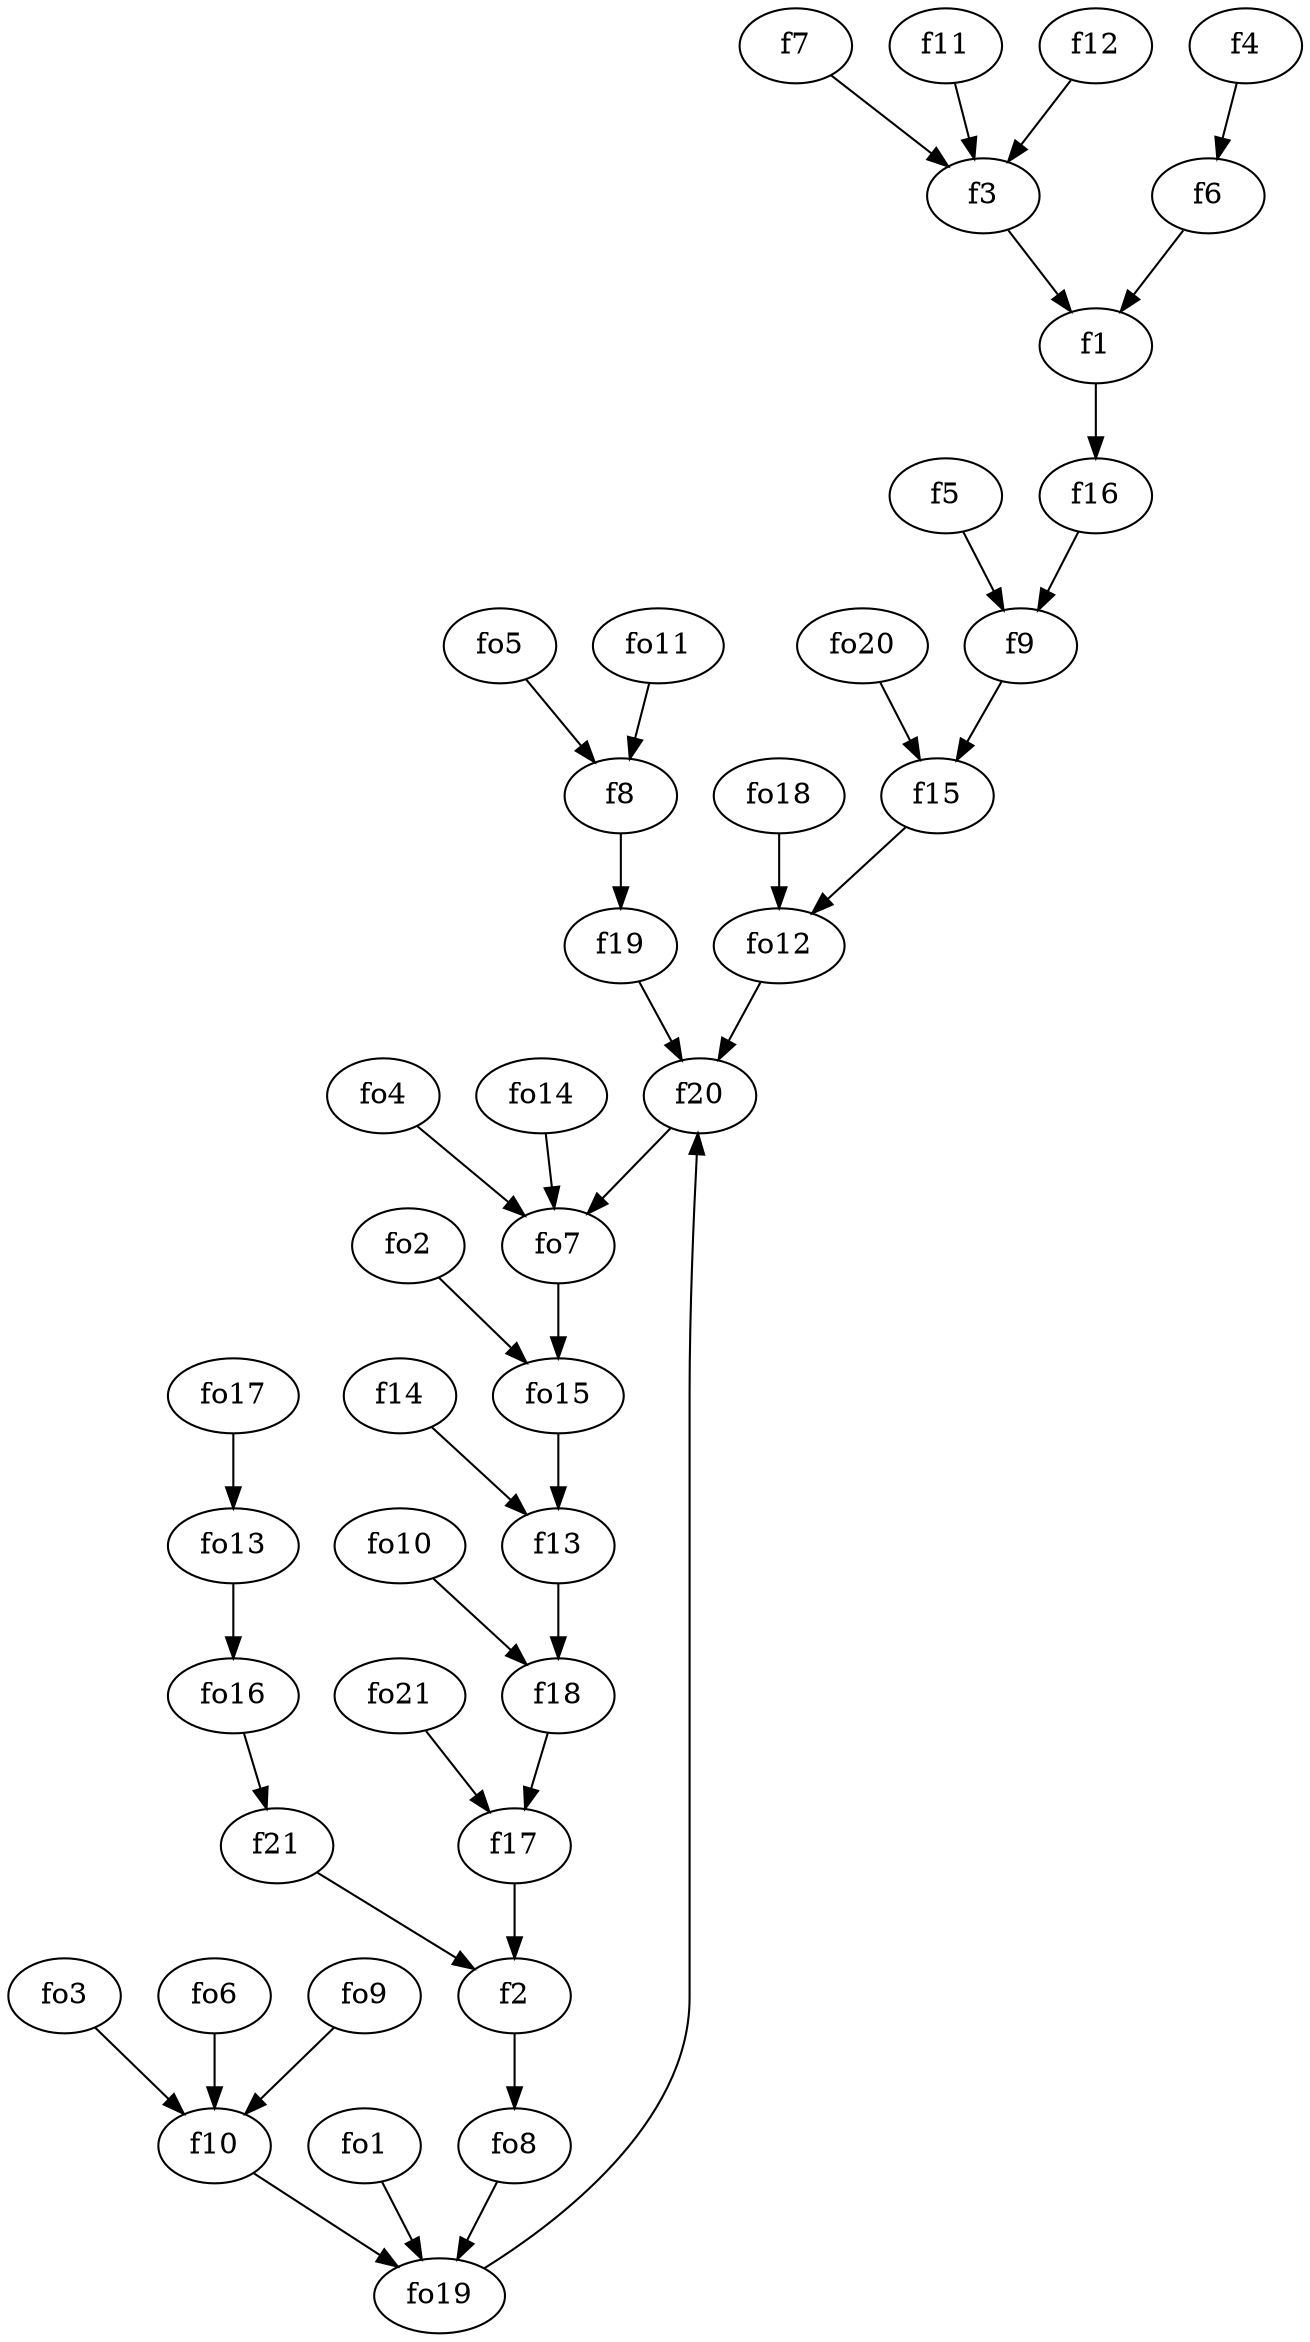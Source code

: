 strict digraph  {
f1;
f2;
f3;
f4;
f5;
f6;
f7;
f8;
f9;
f10;
f11;
f12;
f13;
f14;
f15;
f16;
f17;
f18;
f19;
f20;
f21;
fo1;
fo2;
fo3;
fo4;
fo5;
fo6;
fo7;
fo8;
fo9;
fo10;
fo11;
fo12;
fo13;
fo14;
fo15;
fo16;
fo17;
fo18;
fo19;
fo20;
fo21;
f1 -> f16  [weight=2];
f2 -> fo8  [weight=2];
f3 -> f1  [weight=2];
f4 -> f6  [weight=2];
f5 -> f9  [weight=2];
f6 -> f1  [weight=2];
f7 -> f3  [weight=2];
f8 -> f19  [weight=2];
f9 -> f15  [weight=2];
f10 -> fo19  [weight=2];
f11 -> f3  [weight=2];
f12 -> f3  [weight=2];
f13 -> f18  [weight=2];
f14 -> f13  [weight=2];
f15 -> fo12  [weight=2];
f16 -> f9  [weight=2];
f17 -> f2  [weight=2];
f18 -> f17  [weight=2];
f19 -> f20  [weight=2];
f20 -> fo7  [weight=2];
f21 -> f2  [weight=2];
fo1 -> fo19  [weight=2];
fo2 -> fo15  [weight=2];
fo3 -> f10  [weight=2];
fo4 -> fo7  [weight=2];
fo5 -> f8  [weight=2];
fo6 -> f10  [weight=2];
fo7 -> fo15  [weight=2];
fo8 -> fo19  [weight=2];
fo9 -> f10  [weight=2];
fo10 -> f18  [weight=2];
fo11 -> f8  [weight=2];
fo12 -> f20  [weight=2];
fo13 -> fo16  [weight=2];
fo14 -> fo7  [weight=2];
fo15 -> f13  [weight=2];
fo16 -> f21  [weight=2];
fo17 -> fo13  [weight=2];
fo18 -> fo12  [weight=2];
fo19 -> f20  [weight=2];
fo20 -> f15  [weight=2];
fo21 -> f17  [weight=2];
}
